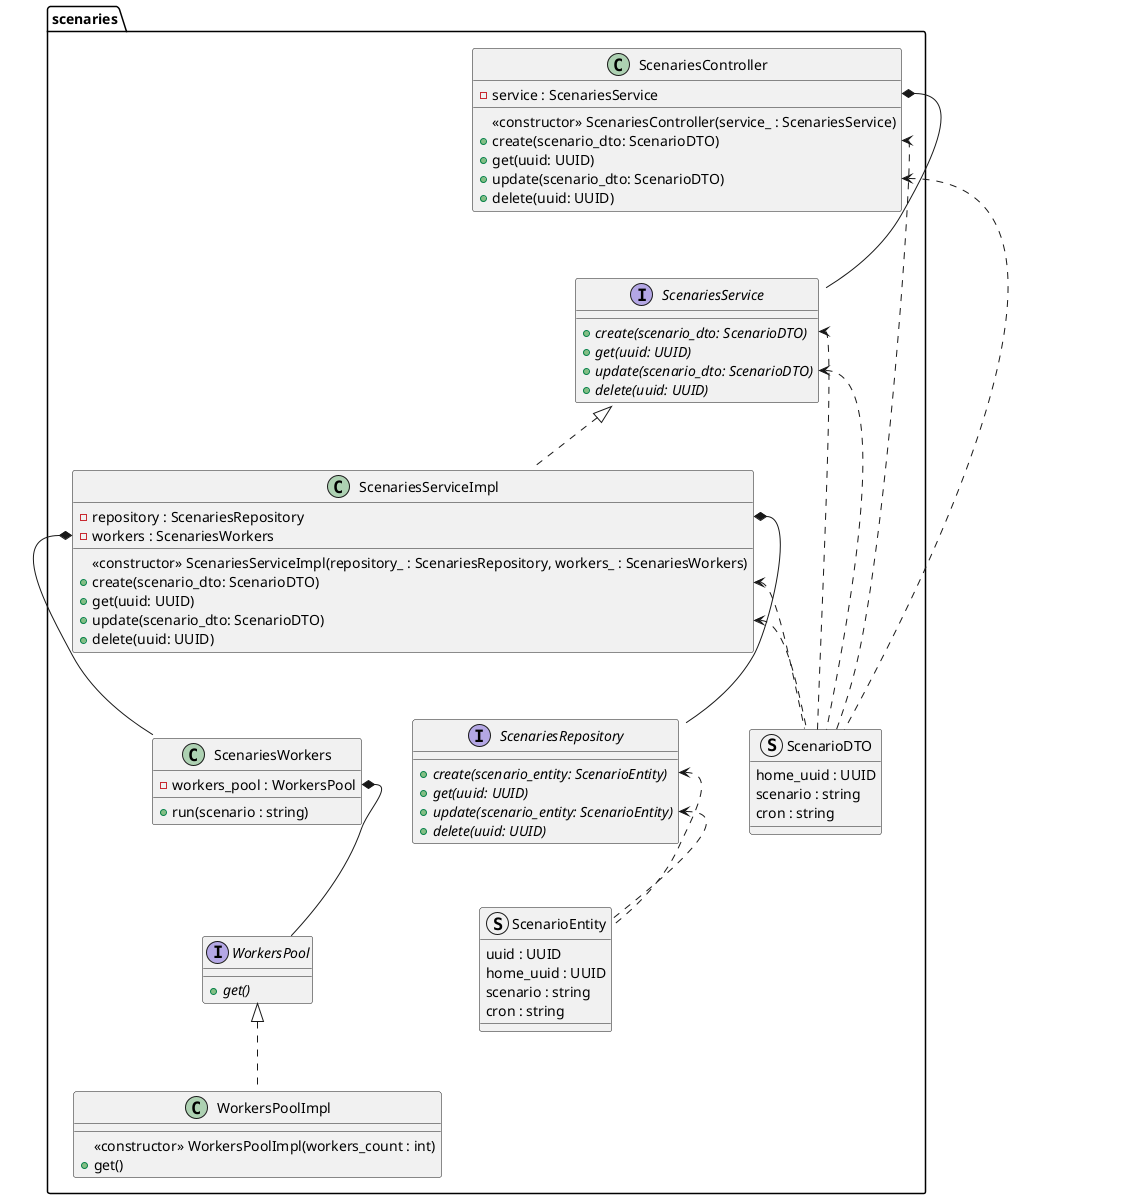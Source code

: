 ﻿@startuml

package "scenaries" {
    class ScenariesController {
        - service : ScenariesService
        <<constructor>> ScenariesController(service_ : ScenariesService)
        + create(scenario_dto: ScenarioDTO)
        + get(uuid: UUID)
        + update(scenario_dto: ScenarioDTO)
        + delete(uuid: UUID)
    }

    interface ScenariesService {
        + {abstract} create(scenario_dto: ScenarioDTO)
        + {abstract} get(uuid: UUID)
        + {abstract} update(scenario_dto: ScenarioDTO)
        + {abstract} delete(uuid: UUID)
    }
    class ScenariesServiceImpl implements ScenariesService {
        - repository : ScenariesRepository
        - workers : ScenariesWorkers
        <<constructor>> ScenariesServiceImpl(repository_ : ScenariesRepository, workers_ : ScenariesWorkers)
        + create(scenario_dto: ScenarioDTO)
        + get(uuid: UUID)
        + update(scenario_dto: ScenarioDTO)
        + delete(uuid: UUID)
    }

    class ScenariesWorkers {
        - workers_pool : WorkersPool
        + run(scenario : string)
    }

    interface WorkersPool {
        + {abstract} get()
    }

    class WorkersPoolImpl implements WorkersPool {
        <<constructor>> WorkersPoolImpl(workers_count : int)
        + get()
    }

    interface ScenariesRepository {
        + {abstract} create(scenario_entity: ScenarioEntity)
        + {abstract} get(uuid: UUID)
        + {abstract} update(scenario_entity: ScenarioEntity)
        + {abstract} delete(uuid: UUID)
    }

    struct ScenarioDTO {
        home_uuid : UUID
        scenario : string
        cron : string
    }

    struct ScenarioEntity {
        uuid : UUID
        home_uuid : UUID
        scenario : string
        cron : string
    }

    ScenariesController::service *-- ScenariesService
    ScenariesController::create <.. ScenarioDTO
    ScenariesController::update <.. ScenarioDTO
    ScenariesService::create <.. ScenarioDTO
    ScenariesService::update <.. ScenarioDTO
    ScenariesServiceImpl::create <.. ScenarioDTO
    ScenariesServiceImpl::update <.. ScenarioDTO
    ScenariesServiceImpl::repository *-- ScenariesRepository
    ScenariesServiceImpl::workers *-- ScenariesWorkers
    ScenariesWorkers::workers_pool *-- WorkersPool
    ScenariesRepository::create <.. ScenarioEntity
    ScenariesRepository::update <.. ScenarioEntity
}

@enduml

